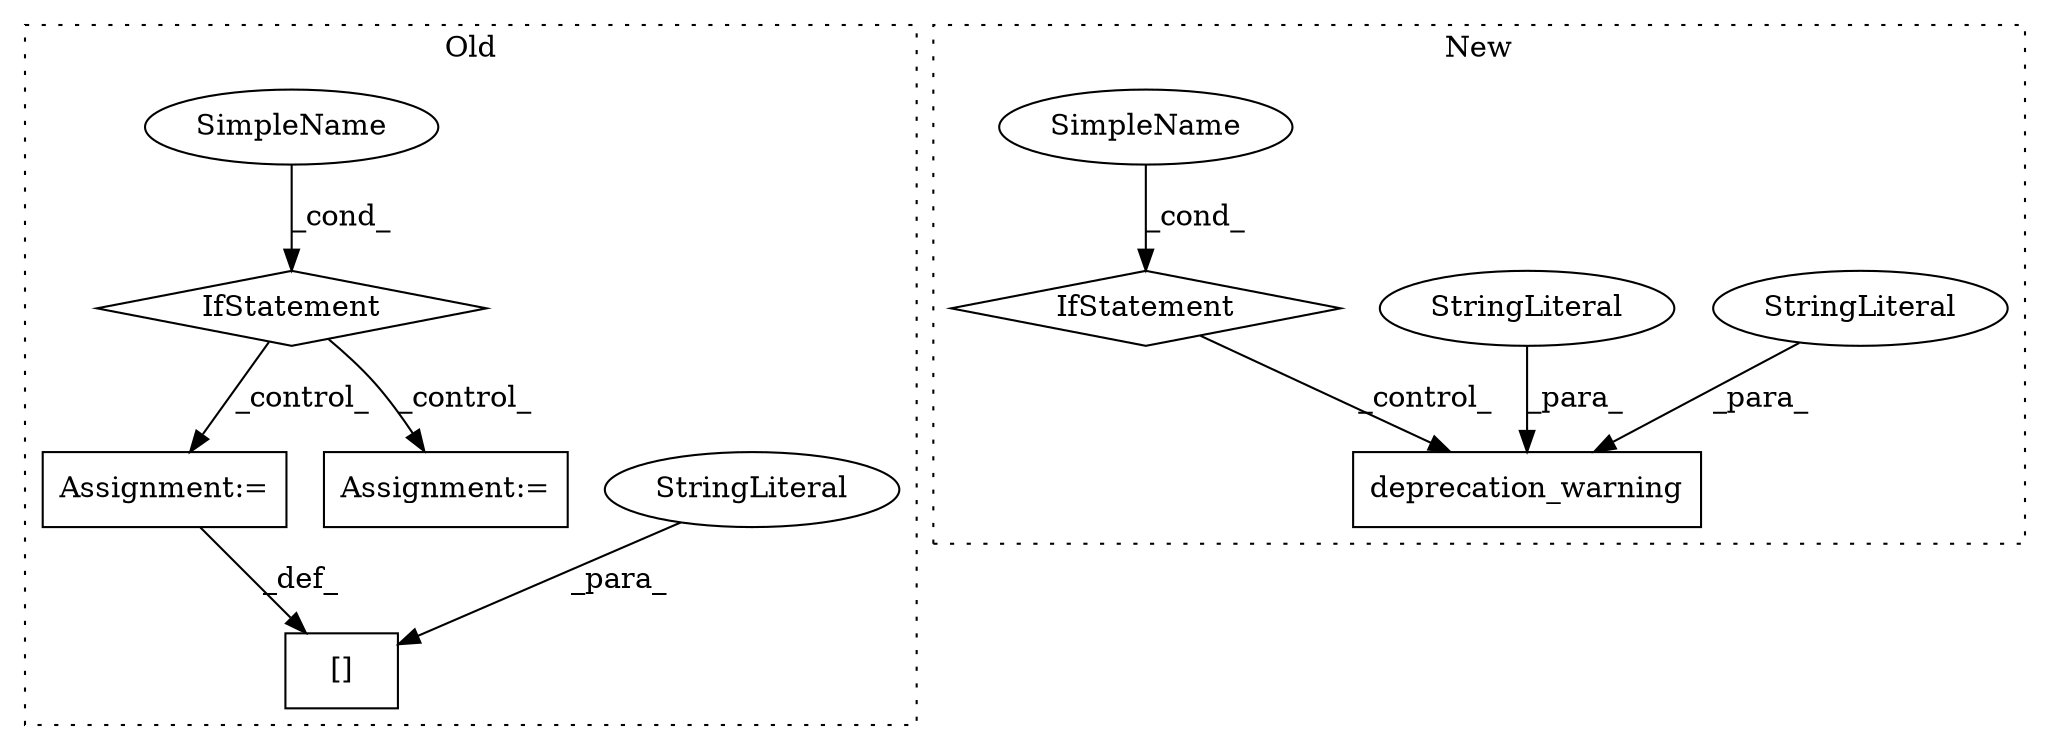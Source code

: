 digraph G {
subgraph cluster0 {
1 [label="[]" a="2" s="7199,7235" l="20,1" shape="box"];
3 [label="StringLiteral" a="45" s="7219" l="16" shape="ellipse"];
8 [label="Assignment:=" a="7" s="7236" l="1" shape="box"];
9 [label="SimpleName" a="42" s="" l="" shape="ellipse"];
10 [label="IfStatement" a="25" s="5714,5753" l="4,2" shape="diamond"];
11 [label="Assignment:=" a="7" s="6622" l="1" shape="box"];
label = "Old";
style="dotted";
}
subgraph cluster1 {
2 [label="deprecation_warning" a="32" s="5501,5581" l="20,1" shape="box"];
4 [label="StringLiteral" a="45" s="5539" l="42" shape="ellipse"];
5 [label="StringLiteral" a="45" s="5521" l="17" shape="ellipse"];
6 [label="SimpleName" a="42" s="" l="" shape="ellipse"];
7 [label="IfStatement" a="25" s="5421,5491" l="4,2" shape="diamond"];
label = "New";
style="dotted";
}
3 -> 1 [label="_para_"];
4 -> 2 [label="_para_"];
5 -> 2 [label="_para_"];
6 -> 7 [label="_cond_"];
7 -> 2 [label="_control_"];
8 -> 1 [label="_def_"];
9 -> 10 [label="_cond_"];
10 -> 11 [label="_control_"];
10 -> 8 [label="_control_"];
}